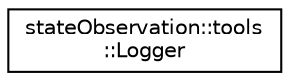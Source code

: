 digraph "Graphical Class Hierarchy"
{
  edge [fontname="Helvetica",fontsize="10",labelfontname="Helvetica",labelfontsize="10"];
  node [fontname="Helvetica",fontsize="10",shape=record];
  rankdir="LR";
  Node0 [label="stateObservation::tools\l::Logger",height=0.2,width=0.4,color="black", fillcolor="white", style="filled",URL="$classstateObservation_1_1tools_1_1Logger.html"];
}
